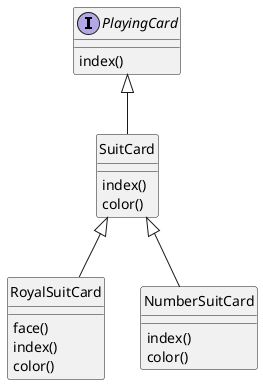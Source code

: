@startuml


interface PlayingCard{

index()
}

class SuitCard{
index()
color()
}

class RoyalSuitCard {
face()
index()
color()
}
class   NumberSuitCard {
index()
color()
}

PlayingCard <|-- SuitCard
SuitCard <|-- RoyalSuitCard
SuitCard <|-- NumberSuitCard


hide SuitCard circle
hide RoyalSuitCard circle
hide NumberSuitCard circle

@enduml
